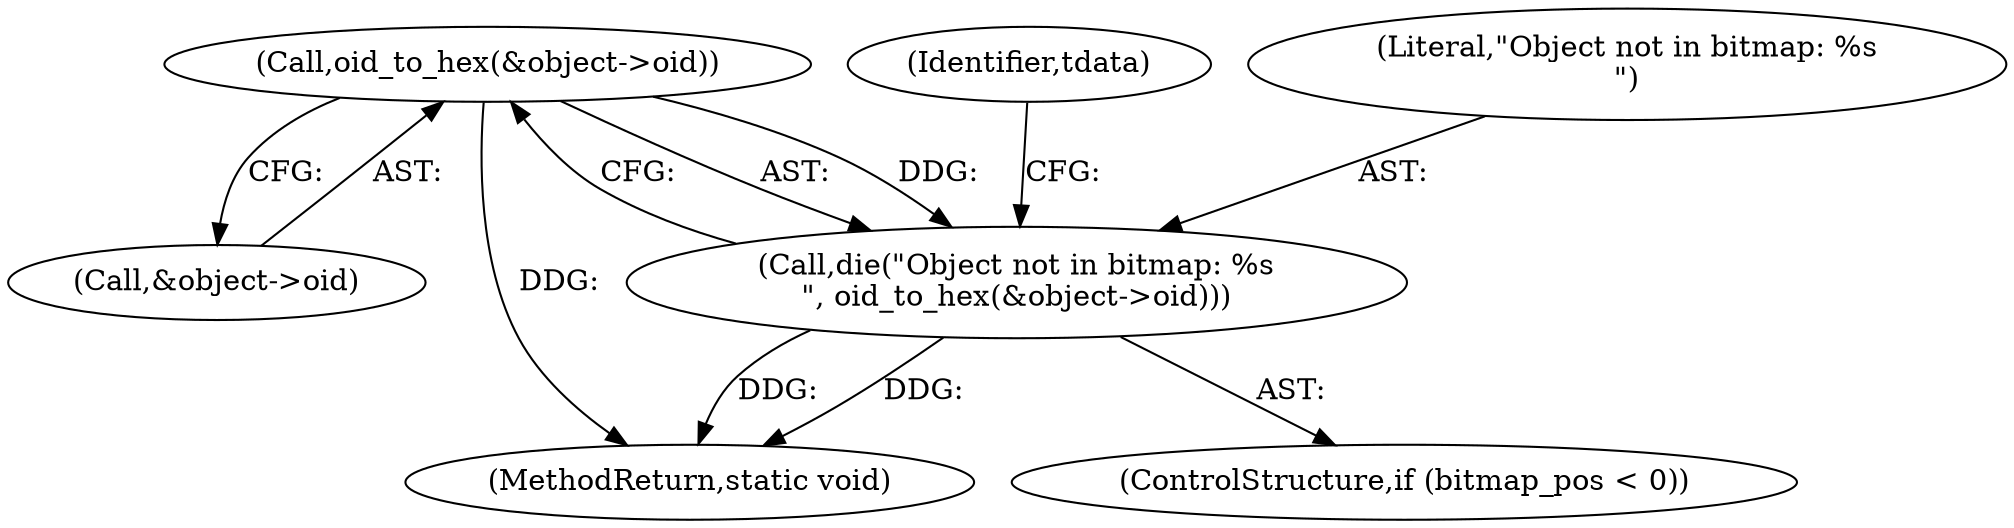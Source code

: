 digraph "0_git_de1e67d0703894cb6ea782e36abb63976ab07e60_8@pointer" {
"1000125" [label="(Call,oid_to_hex(&object->oid))"];
"1000123" [label="(Call,die(\"Object not in bitmap: %s\n\", oid_to_hex(&object->oid)))"];
"1000123" [label="(Call,die(\"Object not in bitmap: %s\n\", oid_to_hex(&object->oid)))"];
"1000132" [label="(Identifier,tdata)"];
"1000126" [label="(Call,&object->oid)"];
"1000143" [label="(MethodReturn,static void)"];
"1000125" [label="(Call,oid_to_hex(&object->oid))"];
"1000124" [label="(Literal,\"Object not in bitmap: %s\n\")"];
"1000119" [label="(ControlStructure,if (bitmap_pos < 0))"];
"1000125" -> "1000123"  [label="AST: "];
"1000125" -> "1000126"  [label="CFG: "];
"1000126" -> "1000125"  [label="AST: "];
"1000123" -> "1000125"  [label="CFG: "];
"1000125" -> "1000143"  [label="DDG: "];
"1000125" -> "1000123"  [label="DDG: "];
"1000123" -> "1000119"  [label="AST: "];
"1000124" -> "1000123"  [label="AST: "];
"1000132" -> "1000123"  [label="CFG: "];
"1000123" -> "1000143"  [label="DDG: "];
"1000123" -> "1000143"  [label="DDG: "];
}
